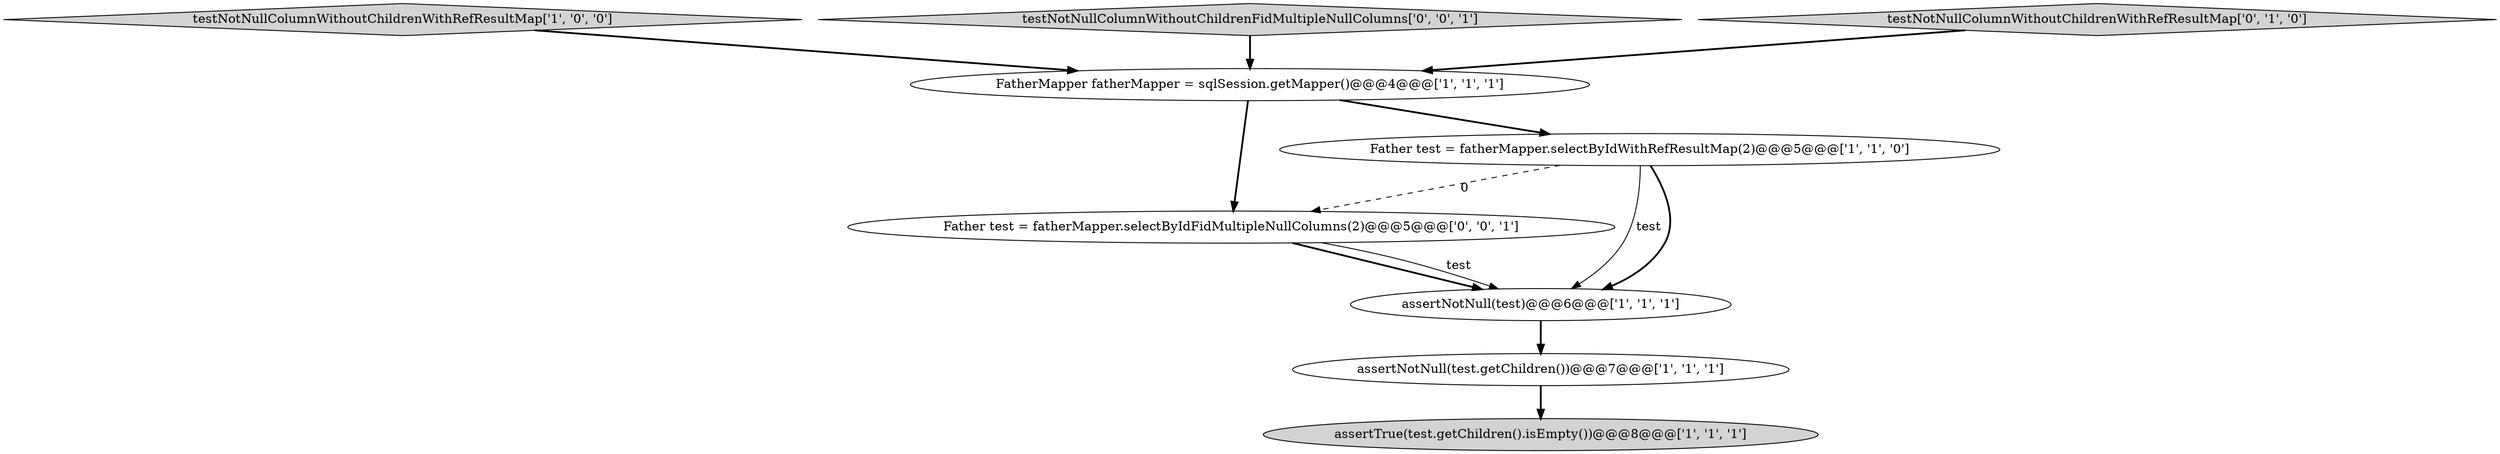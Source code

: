 digraph {
1 [style = filled, label = "FatherMapper fatherMapper = sqlSession.getMapper()@@@4@@@['1', '1', '1']", fillcolor = white, shape = ellipse image = "AAA0AAABBB1BBB"];
5 [style = filled, label = "testNotNullColumnWithoutChildrenWithRefResultMap['1', '0', '0']", fillcolor = lightgray, shape = diamond image = "AAA0AAABBB1BBB"];
4 [style = filled, label = "assertNotNull(test.getChildren())@@@7@@@['1', '1', '1']", fillcolor = white, shape = ellipse image = "AAA0AAABBB1BBB"];
8 [style = filled, label = "testNotNullColumnWithoutChildrenFidMultipleNullColumns['0', '0', '1']", fillcolor = lightgray, shape = diamond image = "AAA0AAABBB3BBB"];
7 [style = filled, label = "Father test = fatherMapper.selectByIdFidMultipleNullColumns(2)@@@5@@@['0', '0', '1']", fillcolor = white, shape = ellipse image = "AAA0AAABBB3BBB"];
0 [style = filled, label = "assertNotNull(test)@@@6@@@['1', '1', '1']", fillcolor = white, shape = ellipse image = "AAA0AAABBB1BBB"];
3 [style = filled, label = "Father test = fatherMapper.selectByIdWithRefResultMap(2)@@@5@@@['1', '1', '0']", fillcolor = white, shape = ellipse image = "AAA0AAABBB1BBB"];
6 [style = filled, label = "testNotNullColumnWithoutChildrenWithRefResultMap['0', '1', '0']", fillcolor = lightgray, shape = diamond image = "AAA0AAABBB2BBB"];
2 [style = filled, label = "assertTrue(test.getChildren().isEmpty())@@@8@@@['1', '1', '1']", fillcolor = lightgray, shape = ellipse image = "AAA0AAABBB1BBB"];
1->3 [style = bold, label=""];
8->1 [style = bold, label=""];
6->1 [style = bold, label=""];
5->1 [style = bold, label=""];
7->0 [style = bold, label=""];
4->2 [style = bold, label=""];
3->0 [style = solid, label="test"];
0->4 [style = bold, label=""];
3->7 [style = dashed, label="0"];
1->7 [style = bold, label=""];
3->0 [style = bold, label=""];
7->0 [style = solid, label="test"];
}
